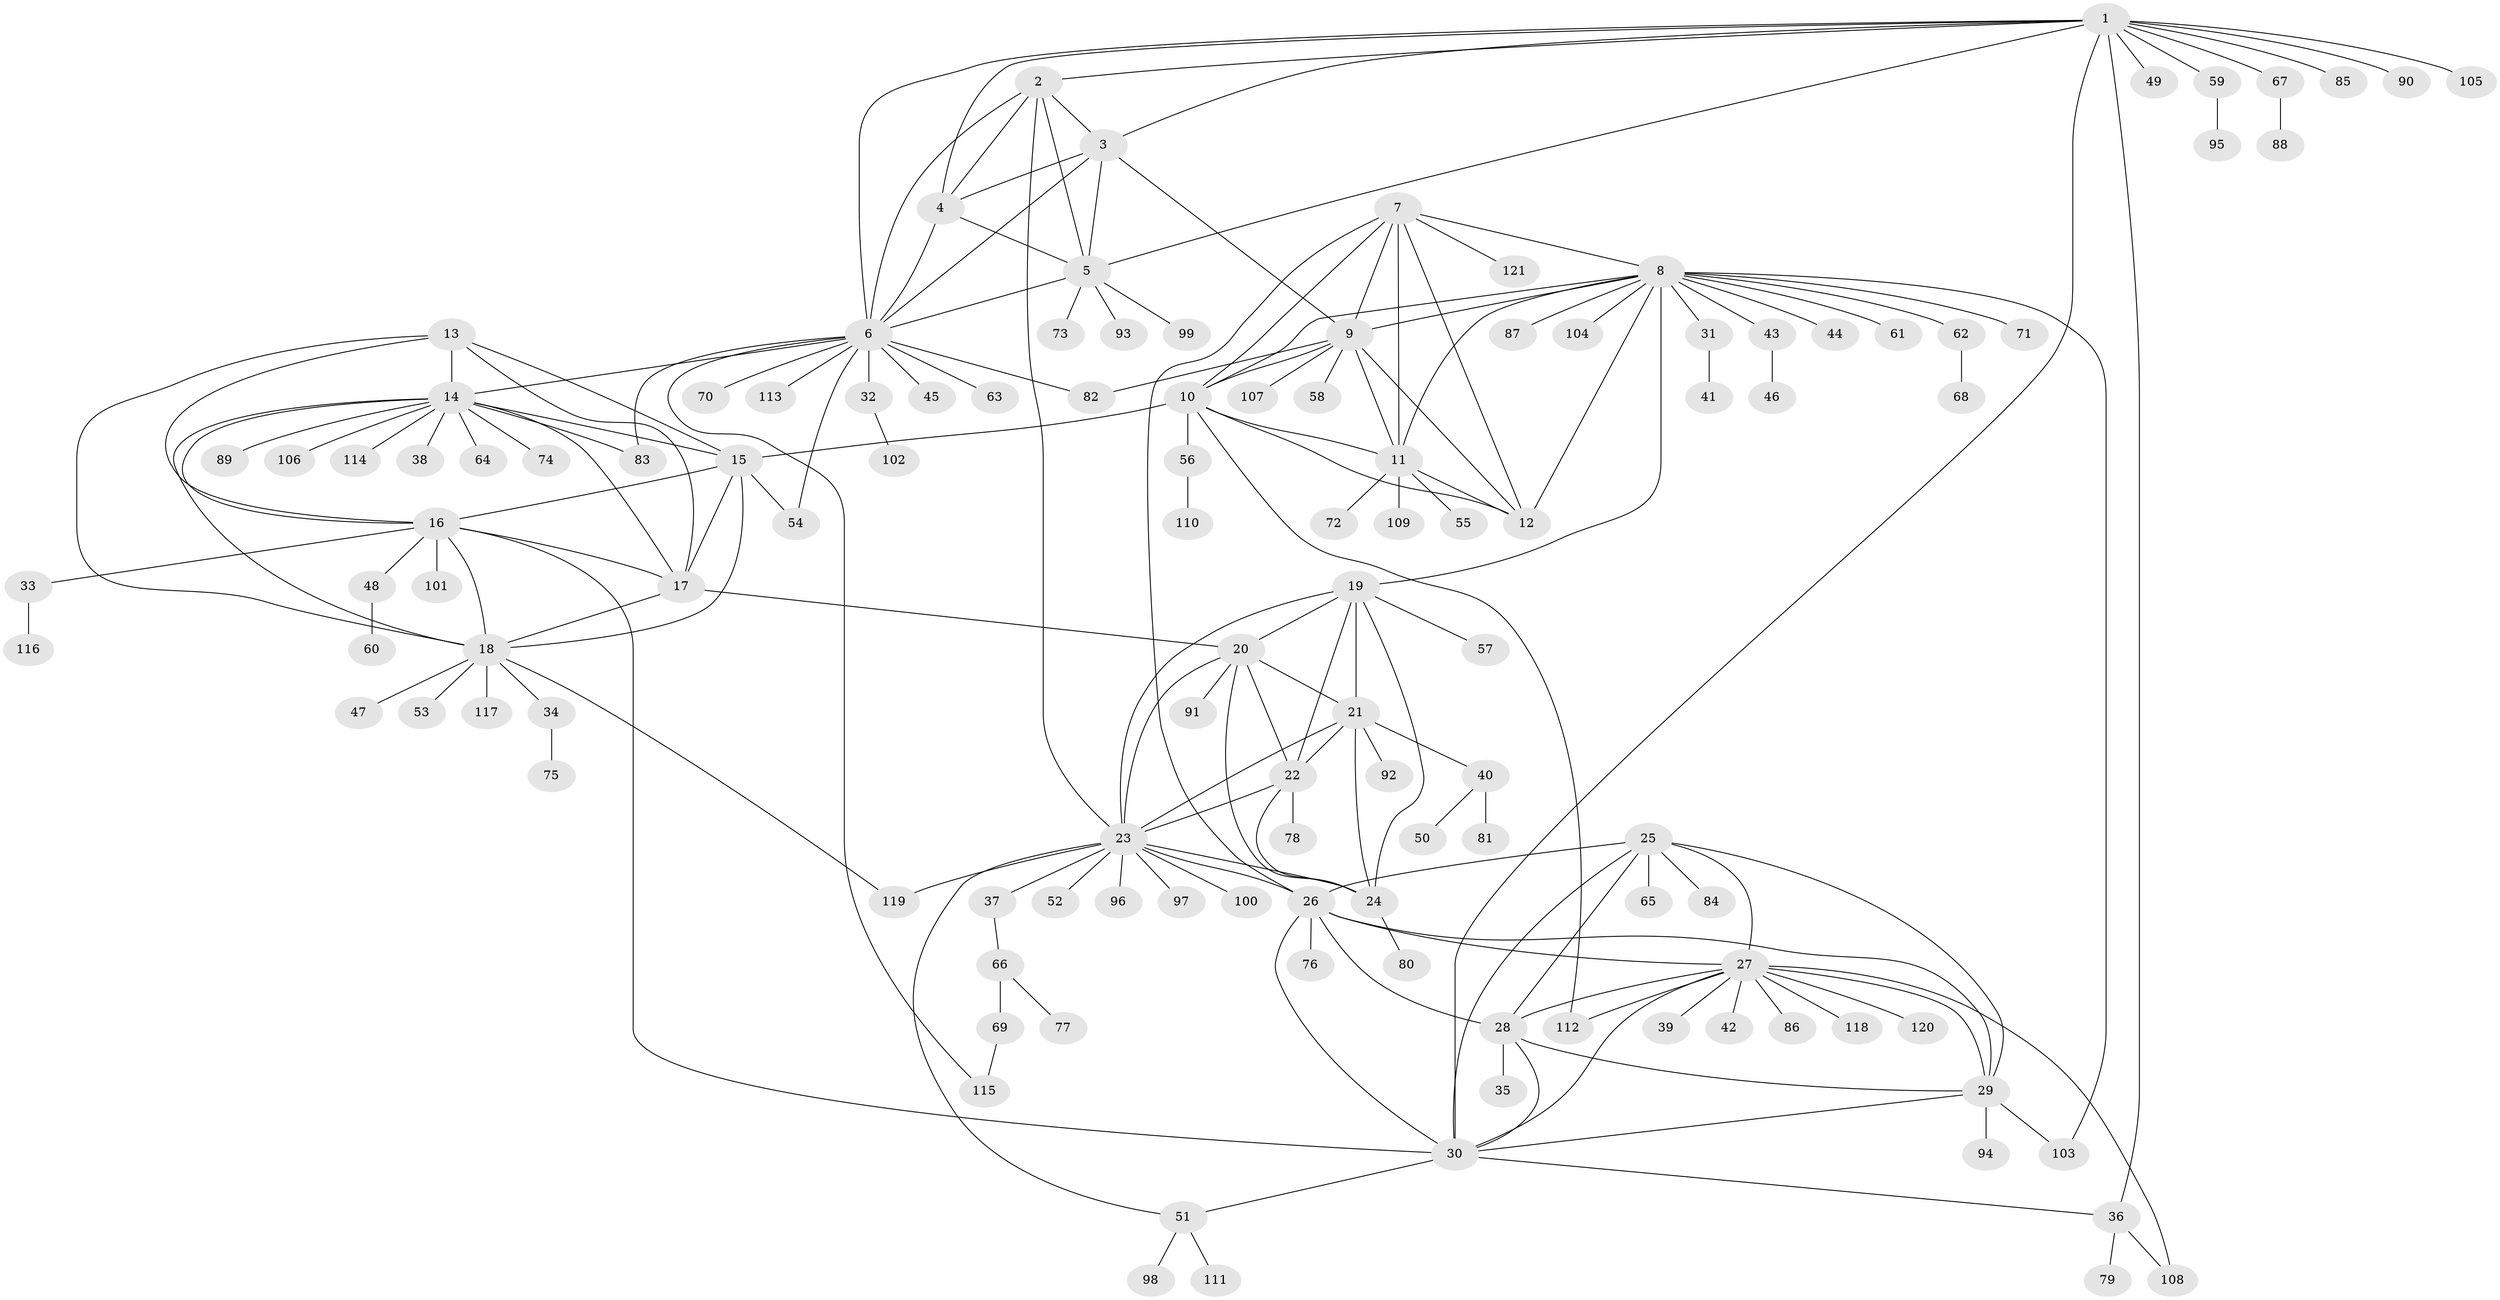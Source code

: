 // Generated by graph-tools (version 1.1) at 2025/50/03/09/25 03:50:41]
// undirected, 121 vertices, 186 edges
graph export_dot {
graph [start="1"]
  node [color=gray90,style=filled];
  1;
  2;
  3;
  4;
  5;
  6;
  7;
  8;
  9;
  10;
  11;
  12;
  13;
  14;
  15;
  16;
  17;
  18;
  19;
  20;
  21;
  22;
  23;
  24;
  25;
  26;
  27;
  28;
  29;
  30;
  31;
  32;
  33;
  34;
  35;
  36;
  37;
  38;
  39;
  40;
  41;
  42;
  43;
  44;
  45;
  46;
  47;
  48;
  49;
  50;
  51;
  52;
  53;
  54;
  55;
  56;
  57;
  58;
  59;
  60;
  61;
  62;
  63;
  64;
  65;
  66;
  67;
  68;
  69;
  70;
  71;
  72;
  73;
  74;
  75;
  76;
  77;
  78;
  79;
  80;
  81;
  82;
  83;
  84;
  85;
  86;
  87;
  88;
  89;
  90;
  91;
  92;
  93;
  94;
  95;
  96;
  97;
  98;
  99;
  100;
  101;
  102;
  103;
  104;
  105;
  106;
  107;
  108;
  109;
  110;
  111;
  112;
  113;
  114;
  115;
  116;
  117;
  118;
  119;
  120;
  121;
  1 -- 2;
  1 -- 3;
  1 -- 4;
  1 -- 5;
  1 -- 6;
  1 -- 30;
  1 -- 36;
  1 -- 49;
  1 -- 59;
  1 -- 67;
  1 -- 85;
  1 -- 90;
  1 -- 105;
  2 -- 3;
  2 -- 4;
  2 -- 5;
  2 -- 6;
  2 -- 23;
  3 -- 4;
  3 -- 5;
  3 -- 6;
  3 -- 9;
  4 -- 5;
  4 -- 6;
  5 -- 6;
  5 -- 73;
  5 -- 93;
  5 -- 99;
  6 -- 14;
  6 -- 32;
  6 -- 45;
  6 -- 54;
  6 -- 63;
  6 -- 70;
  6 -- 82;
  6 -- 83;
  6 -- 113;
  6 -- 115;
  7 -- 8;
  7 -- 9;
  7 -- 10;
  7 -- 11;
  7 -- 12;
  7 -- 26;
  7 -- 121;
  8 -- 9;
  8 -- 10;
  8 -- 11;
  8 -- 12;
  8 -- 19;
  8 -- 31;
  8 -- 43;
  8 -- 44;
  8 -- 61;
  8 -- 62;
  8 -- 71;
  8 -- 87;
  8 -- 103;
  8 -- 104;
  9 -- 10;
  9 -- 11;
  9 -- 12;
  9 -- 58;
  9 -- 82;
  9 -- 107;
  10 -- 11;
  10 -- 12;
  10 -- 15;
  10 -- 56;
  10 -- 112;
  11 -- 12;
  11 -- 55;
  11 -- 72;
  11 -- 109;
  13 -- 14;
  13 -- 15;
  13 -- 16;
  13 -- 17;
  13 -- 18;
  14 -- 15;
  14 -- 16;
  14 -- 17;
  14 -- 18;
  14 -- 38;
  14 -- 64;
  14 -- 74;
  14 -- 83;
  14 -- 89;
  14 -- 106;
  14 -- 114;
  15 -- 16;
  15 -- 17;
  15 -- 18;
  15 -- 54;
  16 -- 17;
  16 -- 18;
  16 -- 30;
  16 -- 33;
  16 -- 48;
  16 -- 101;
  17 -- 18;
  17 -- 20;
  18 -- 34;
  18 -- 47;
  18 -- 53;
  18 -- 117;
  18 -- 119;
  19 -- 20;
  19 -- 21;
  19 -- 22;
  19 -- 23;
  19 -- 24;
  19 -- 57;
  20 -- 21;
  20 -- 22;
  20 -- 23;
  20 -- 24;
  20 -- 91;
  21 -- 22;
  21 -- 23;
  21 -- 24;
  21 -- 40;
  21 -- 92;
  22 -- 23;
  22 -- 24;
  22 -- 78;
  23 -- 24;
  23 -- 26;
  23 -- 37;
  23 -- 51;
  23 -- 52;
  23 -- 96;
  23 -- 97;
  23 -- 100;
  23 -- 119;
  24 -- 80;
  25 -- 26;
  25 -- 27;
  25 -- 28;
  25 -- 29;
  25 -- 30;
  25 -- 65;
  25 -- 84;
  26 -- 27;
  26 -- 28;
  26 -- 29;
  26 -- 30;
  26 -- 76;
  27 -- 28;
  27 -- 29;
  27 -- 30;
  27 -- 39;
  27 -- 42;
  27 -- 86;
  27 -- 108;
  27 -- 112;
  27 -- 118;
  27 -- 120;
  28 -- 29;
  28 -- 30;
  28 -- 35;
  29 -- 30;
  29 -- 94;
  29 -- 103;
  30 -- 36;
  30 -- 51;
  31 -- 41;
  32 -- 102;
  33 -- 116;
  34 -- 75;
  36 -- 79;
  36 -- 108;
  37 -- 66;
  40 -- 50;
  40 -- 81;
  43 -- 46;
  48 -- 60;
  51 -- 98;
  51 -- 111;
  56 -- 110;
  59 -- 95;
  62 -- 68;
  66 -- 69;
  66 -- 77;
  67 -- 88;
  69 -- 115;
}
